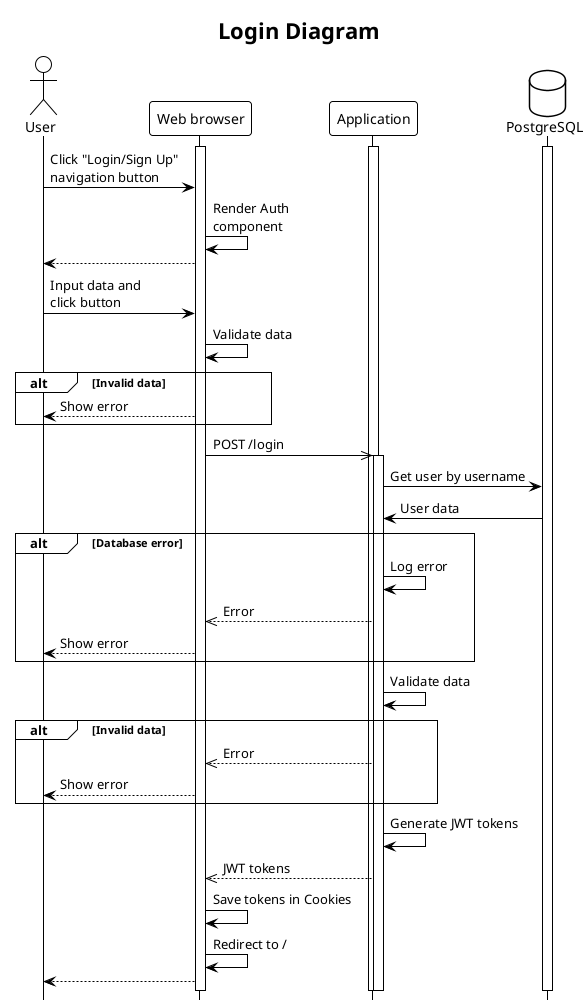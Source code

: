 @startuml sequence_login_diagram

!theme plain
hide footbox

title Login Diagram

' definitions

actor User
participant "Web browser" as Browser
participant Application as App
database PostgreSQL as DB

activate App
activate DB

activate Browser

' diagram

' start interaction
User -> Browser: Click "Login/Sign Up"\nnavigation button

Browser -> Browser: Render Auth\ncomponent
User <-- Browser

' login
User -> Browser: Input data and\nclick button
Browser -> Browser: Validate data

alt Invalid data
    User <-- Browser: Show error
end

Browser ->> App ++: POST /login
App -> DB: Get user by username
DB -> App: User data

alt Database error
    App -> App: Log error
    Browser <<-- App: Error
    User <-- Browser: Show error
end

App -> App: Validate data

alt Invalid data
    Browser <<-- App: Error
    User <-- Browser: Show error
end

App -> App: Generate JWT tokens
Browser <<-- App: JWT tokens
Browser -> Browser: Save tokens in Cookies
Browser -> Browser: Redirect to /
Browser --> User

@enduml